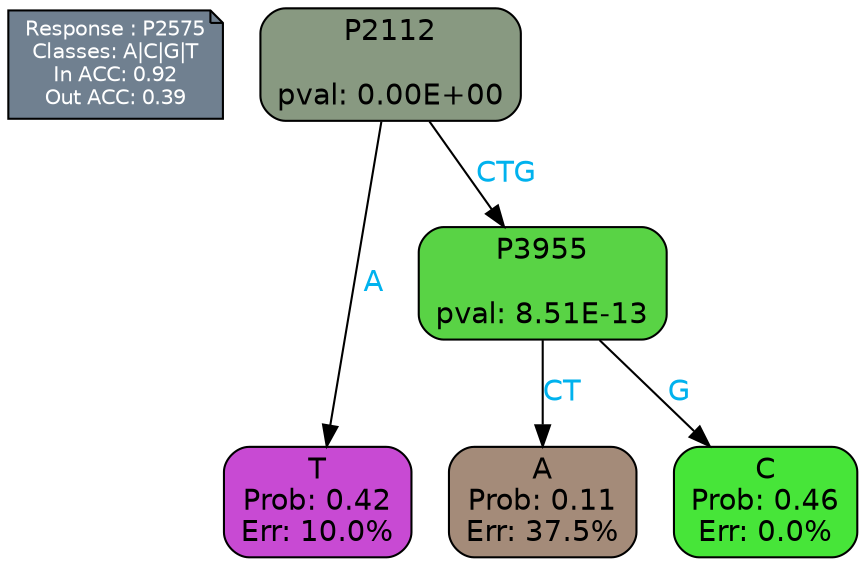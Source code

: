 digraph Tree {
node [shape=box, style="filled, rounded", color="black", fontname=helvetica] ;
graph [ranksep=equally, splines=polylines, bgcolor=transparent, dpi=600] ;
edge [fontname=helvetica] ;
LEGEND [label="Response : P2575
Classes: A|C|G|T
In ACC: 0.92
Out ACC: 0.39
",shape=note,align=left,style=filled,fillcolor="slategray",fontcolor="white",fontsize=10];1 [label="P2112

pval: 0.00E+00", fillcolor="#889981"] ;
2 [label="T
Prob: 0.42
Err: 10.0%", fillcolor="#c84ad3"] ;
3 [label="P3955

pval: 8.51E-13", fillcolor="#59d345"] ;
4 [label="A
Prob: 0.11
Err: 37.5%", fillcolor="#a48b79"] ;
5 [label="C
Prob: 0.46
Err: 0.0%", fillcolor="#47e539"] ;
1 -> 2 [label="A",fontcolor=deepskyblue2] ;
1 -> 3 [label="CTG",fontcolor=deepskyblue2] ;
3 -> 4 [label="CT",fontcolor=deepskyblue2] ;
3 -> 5 [label="G",fontcolor=deepskyblue2] ;
{rank = same; 2;4;5;}{rank = same; LEGEND;1;}}